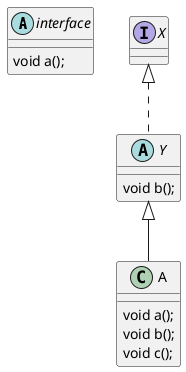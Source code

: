 @startuml
abstract interface{
  void a();
}

abstract class Y implements X {
  void b();
}

class A extends Y {
void a();
void b();
void c();
}

@enduml